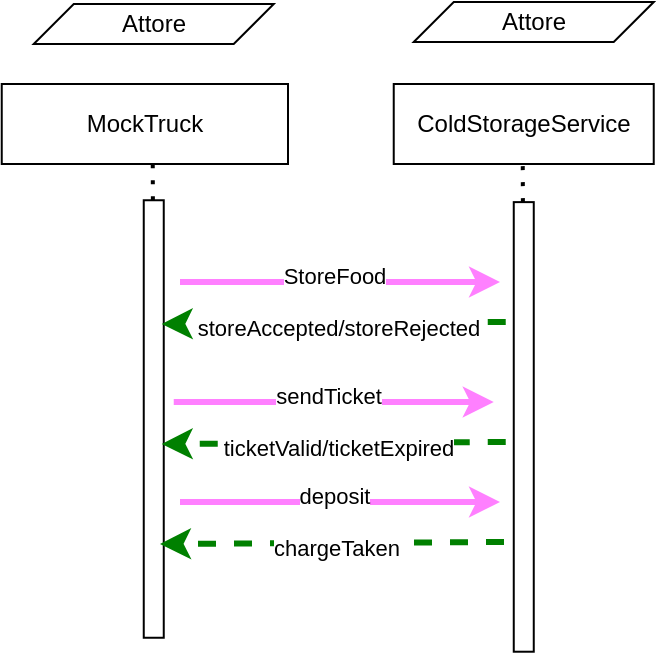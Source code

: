 <mxfile version="21.6.7" type="github">
  <diagram name="Page-1" id="BYdtKeERa4sHhxoT3jTA">
    <mxGraphModel dx="989" dy="504" grid="1" gridSize="10" guides="1" tooltips="1" connect="1" arrows="1" fold="1" page="1" pageScale="1" pageWidth="827" pageHeight="1169" math="0" shadow="0">
      <root>
        <mxCell id="0" />
        <mxCell id="1" parent="0" />
        <mxCell id="h3KMg6_xHiUMFuY2JSlB-1" value="MockTruck" style="rounded=0;whiteSpace=wrap;html=1;" vertex="1" parent="1">
          <mxGeometry x="50.87" y="81" width="143.13" height="40" as="geometry" />
        </mxCell>
        <mxCell id="h3KMg6_xHiUMFuY2JSlB-2" value="ColdStorageService" style="rounded=0;whiteSpace=wrap;html=1;" vertex="1" parent="1">
          <mxGeometry x="246.87" y="81" width="130" height="40" as="geometry" />
        </mxCell>
        <mxCell id="h3KMg6_xHiUMFuY2JSlB-4" value="Attore" style="shape=parallelogram;perimeter=parallelogramPerimeter;whiteSpace=wrap;html=1;fixedSize=1;" vertex="1" parent="1">
          <mxGeometry x="66.87" y="41" width="120" height="20" as="geometry" />
        </mxCell>
        <mxCell id="h3KMg6_xHiUMFuY2JSlB-5" value="Attore" style="shape=parallelogram;perimeter=parallelogramPerimeter;whiteSpace=wrap;html=1;fixedSize=1;" vertex="1" parent="1">
          <mxGeometry x="256.87" y="40" width="120" height="20" as="geometry" />
        </mxCell>
        <mxCell id="h3KMg6_xHiUMFuY2JSlB-7" value="" style="endArrow=none;dashed=1;html=1;dashPattern=1 3;strokeWidth=2;rounded=0;" edge="1" parent="1" source="h3KMg6_xHiUMFuY2JSlB-10">
          <mxGeometry width="50" height="50" relative="1" as="geometry">
            <mxPoint x="126.37" y="401" as="sourcePoint" />
            <mxPoint x="126.37" y="121" as="targetPoint" />
          </mxGeometry>
        </mxCell>
        <mxCell id="h3KMg6_xHiUMFuY2JSlB-8" value="" style="endArrow=none;dashed=1;html=1;dashPattern=1 3;strokeWidth=2;rounded=0;" edge="1" parent="1" source="h3KMg6_xHiUMFuY2JSlB-11">
          <mxGeometry width="50" height="50" relative="1" as="geometry">
            <mxPoint x="311.37" y="401" as="sourcePoint" />
            <mxPoint x="311.37" y="121" as="targetPoint" />
          </mxGeometry>
        </mxCell>
        <mxCell id="h3KMg6_xHiUMFuY2JSlB-10" value="" style="rounded=0;whiteSpace=wrap;html=1;rotation=-90;" vertex="1" parent="1">
          <mxGeometry x="17.5" y="243.5" width="218.75" height="10" as="geometry" />
        </mxCell>
        <mxCell id="h3KMg6_xHiUMFuY2JSlB-11" value="" style="rounded=0;whiteSpace=wrap;html=1;rotation=-90;" vertex="1" parent="1">
          <mxGeometry x="199.48" y="247.46" width="224.8" height="10" as="geometry" />
        </mxCell>
        <mxCell id="h3KMg6_xHiUMFuY2JSlB-14" value="" style="endArrow=classic;html=1;rounded=0;fillColor=#e6d0de;gradientColor=#d5739d;strokeColor=#ff80ff;strokeWidth=3;" edge="1" parent="1">
          <mxGeometry width="50" height="50" relative="1" as="geometry">
            <mxPoint x="140" y="180" as="sourcePoint" />
            <mxPoint x="300" y="180" as="targetPoint" />
          </mxGeometry>
        </mxCell>
        <mxCell id="h3KMg6_xHiUMFuY2JSlB-42" value="StoreFood" style="edgeLabel;html=1;align=center;verticalAlign=middle;resizable=0;points=[];" vertex="1" connectable="0" parent="h3KMg6_xHiUMFuY2JSlB-14">
          <mxGeometry x="0.06" y="3" relative="1" as="geometry">
            <mxPoint x="-8" as="offset" />
          </mxGeometry>
        </mxCell>
        <mxCell id="h3KMg6_xHiUMFuY2JSlB-21" value="" style="endArrow=classic;html=1;rounded=0;entryX=0.555;entryY=-0.066;entryDx=0;entryDy=0;fillColor=#e6d0de;gradientColor=#d5739d;strokeColor=#008000;strokeWidth=3;jumpSize=5;startSize=0;entryPerimeter=0;dashed=1;" edge="1" parent="1">
          <mxGeometry width="50" height="50" relative="1" as="geometry">
            <mxPoint x="302.87" y="200" as="sourcePoint" />
            <mxPoint x="130.87" y="201" as="targetPoint" />
          </mxGeometry>
        </mxCell>
        <mxCell id="h3KMg6_xHiUMFuY2JSlB-43" value="storeAccepted/storeRejected" style="edgeLabel;html=1;align=center;verticalAlign=middle;resizable=0;points=[];" vertex="1" connectable="0" parent="h3KMg6_xHiUMFuY2JSlB-21">
          <mxGeometry x="-0.02" y="2" relative="1" as="geometry">
            <mxPoint as="offset" />
          </mxGeometry>
        </mxCell>
        <mxCell id="h3KMg6_xHiUMFuY2JSlB-44" value="" style="endArrow=classic;html=1;rounded=0;fillColor=#e6d0de;gradientColor=#d5739d;strokeColor=#ff80ff;strokeWidth=3;" edge="1" parent="1">
          <mxGeometry width="50" height="50" relative="1" as="geometry">
            <mxPoint x="136.87" y="240" as="sourcePoint" />
            <mxPoint x="296.87" y="240" as="targetPoint" />
          </mxGeometry>
        </mxCell>
        <mxCell id="h3KMg6_xHiUMFuY2JSlB-45" value="sendTicket" style="edgeLabel;html=1;align=center;verticalAlign=middle;resizable=0;points=[];" vertex="1" connectable="0" parent="h3KMg6_xHiUMFuY2JSlB-44">
          <mxGeometry x="0.06" y="3" relative="1" as="geometry">
            <mxPoint x="-8" as="offset" />
          </mxGeometry>
        </mxCell>
        <mxCell id="h3KMg6_xHiUMFuY2JSlB-47" value="" style="endArrow=classic;html=1;rounded=0;entryX=0.555;entryY=-0.066;entryDx=0;entryDy=0;fillColor=#e6d0de;gradientColor=#d5739d;strokeColor=#008000;strokeWidth=3;jumpSize=5;startSize=0;entryPerimeter=0;dashed=1;" edge="1" parent="1">
          <mxGeometry width="50" height="50" relative="1" as="geometry">
            <mxPoint x="302.87" y="260" as="sourcePoint" />
            <mxPoint x="130.87" y="261" as="targetPoint" />
          </mxGeometry>
        </mxCell>
        <mxCell id="h3KMg6_xHiUMFuY2JSlB-48" value="ticketValid/ticketExpired" style="edgeLabel;html=1;align=center;verticalAlign=middle;resizable=0;points=[];" vertex="1" connectable="0" parent="h3KMg6_xHiUMFuY2JSlB-47">
          <mxGeometry x="-0.02" y="2" relative="1" as="geometry">
            <mxPoint as="offset" />
          </mxGeometry>
        </mxCell>
        <mxCell id="h3KMg6_xHiUMFuY2JSlB-49" value="" style="endArrow=classic;html=1;rounded=0;fillColor=#e6d0de;gradientColor=#d5739d;strokeColor=#ff80ff;strokeWidth=3;" edge="1" parent="1">
          <mxGeometry width="50" height="50" relative="1" as="geometry">
            <mxPoint x="140" y="290" as="sourcePoint" />
            <mxPoint x="300" y="290" as="targetPoint" />
          </mxGeometry>
        </mxCell>
        <mxCell id="h3KMg6_xHiUMFuY2JSlB-50" value="deposit" style="edgeLabel;html=1;align=center;verticalAlign=middle;resizable=0;points=[];" vertex="1" connectable="0" parent="h3KMg6_xHiUMFuY2JSlB-49">
          <mxGeometry x="0.06" y="3" relative="1" as="geometry">
            <mxPoint x="-8" as="offset" />
          </mxGeometry>
        </mxCell>
        <mxCell id="h3KMg6_xHiUMFuY2JSlB-51" value="" style="endArrow=classic;html=1;rounded=0;entryX=0.555;entryY=-0.066;entryDx=0;entryDy=0;fillColor=#e6d0de;gradientColor=#d5739d;strokeColor=#008000;strokeWidth=3;jumpSize=5;startSize=0;entryPerimeter=0;dashed=1;" edge="1" parent="1">
          <mxGeometry width="50" height="50" relative="1" as="geometry">
            <mxPoint x="302" y="310" as="sourcePoint" />
            <mxPoint x="130" y="311" as="targetPoint" />
          </mxGeometry>
        </mxCell>
        <mxCell id="h3KMg6_xHiUMFuY2JSlB-52" value="chargeTaken" style="edgeLabel;html=1;align=center;verticalAlign=middle;resizable=0;points=[];" vertex="1" connectable="0" parent="h3KMg6_xHiUMFuY2JSlB-51">
          <mxGeometry x="-0.02" y="2" relative="1" as="geometry">
            <mxPoint as="offset" />
          </mxGeometry>
        </mxCell>
      </root>
    </mxGraphModel>
  </diagram>
</mxfile>
